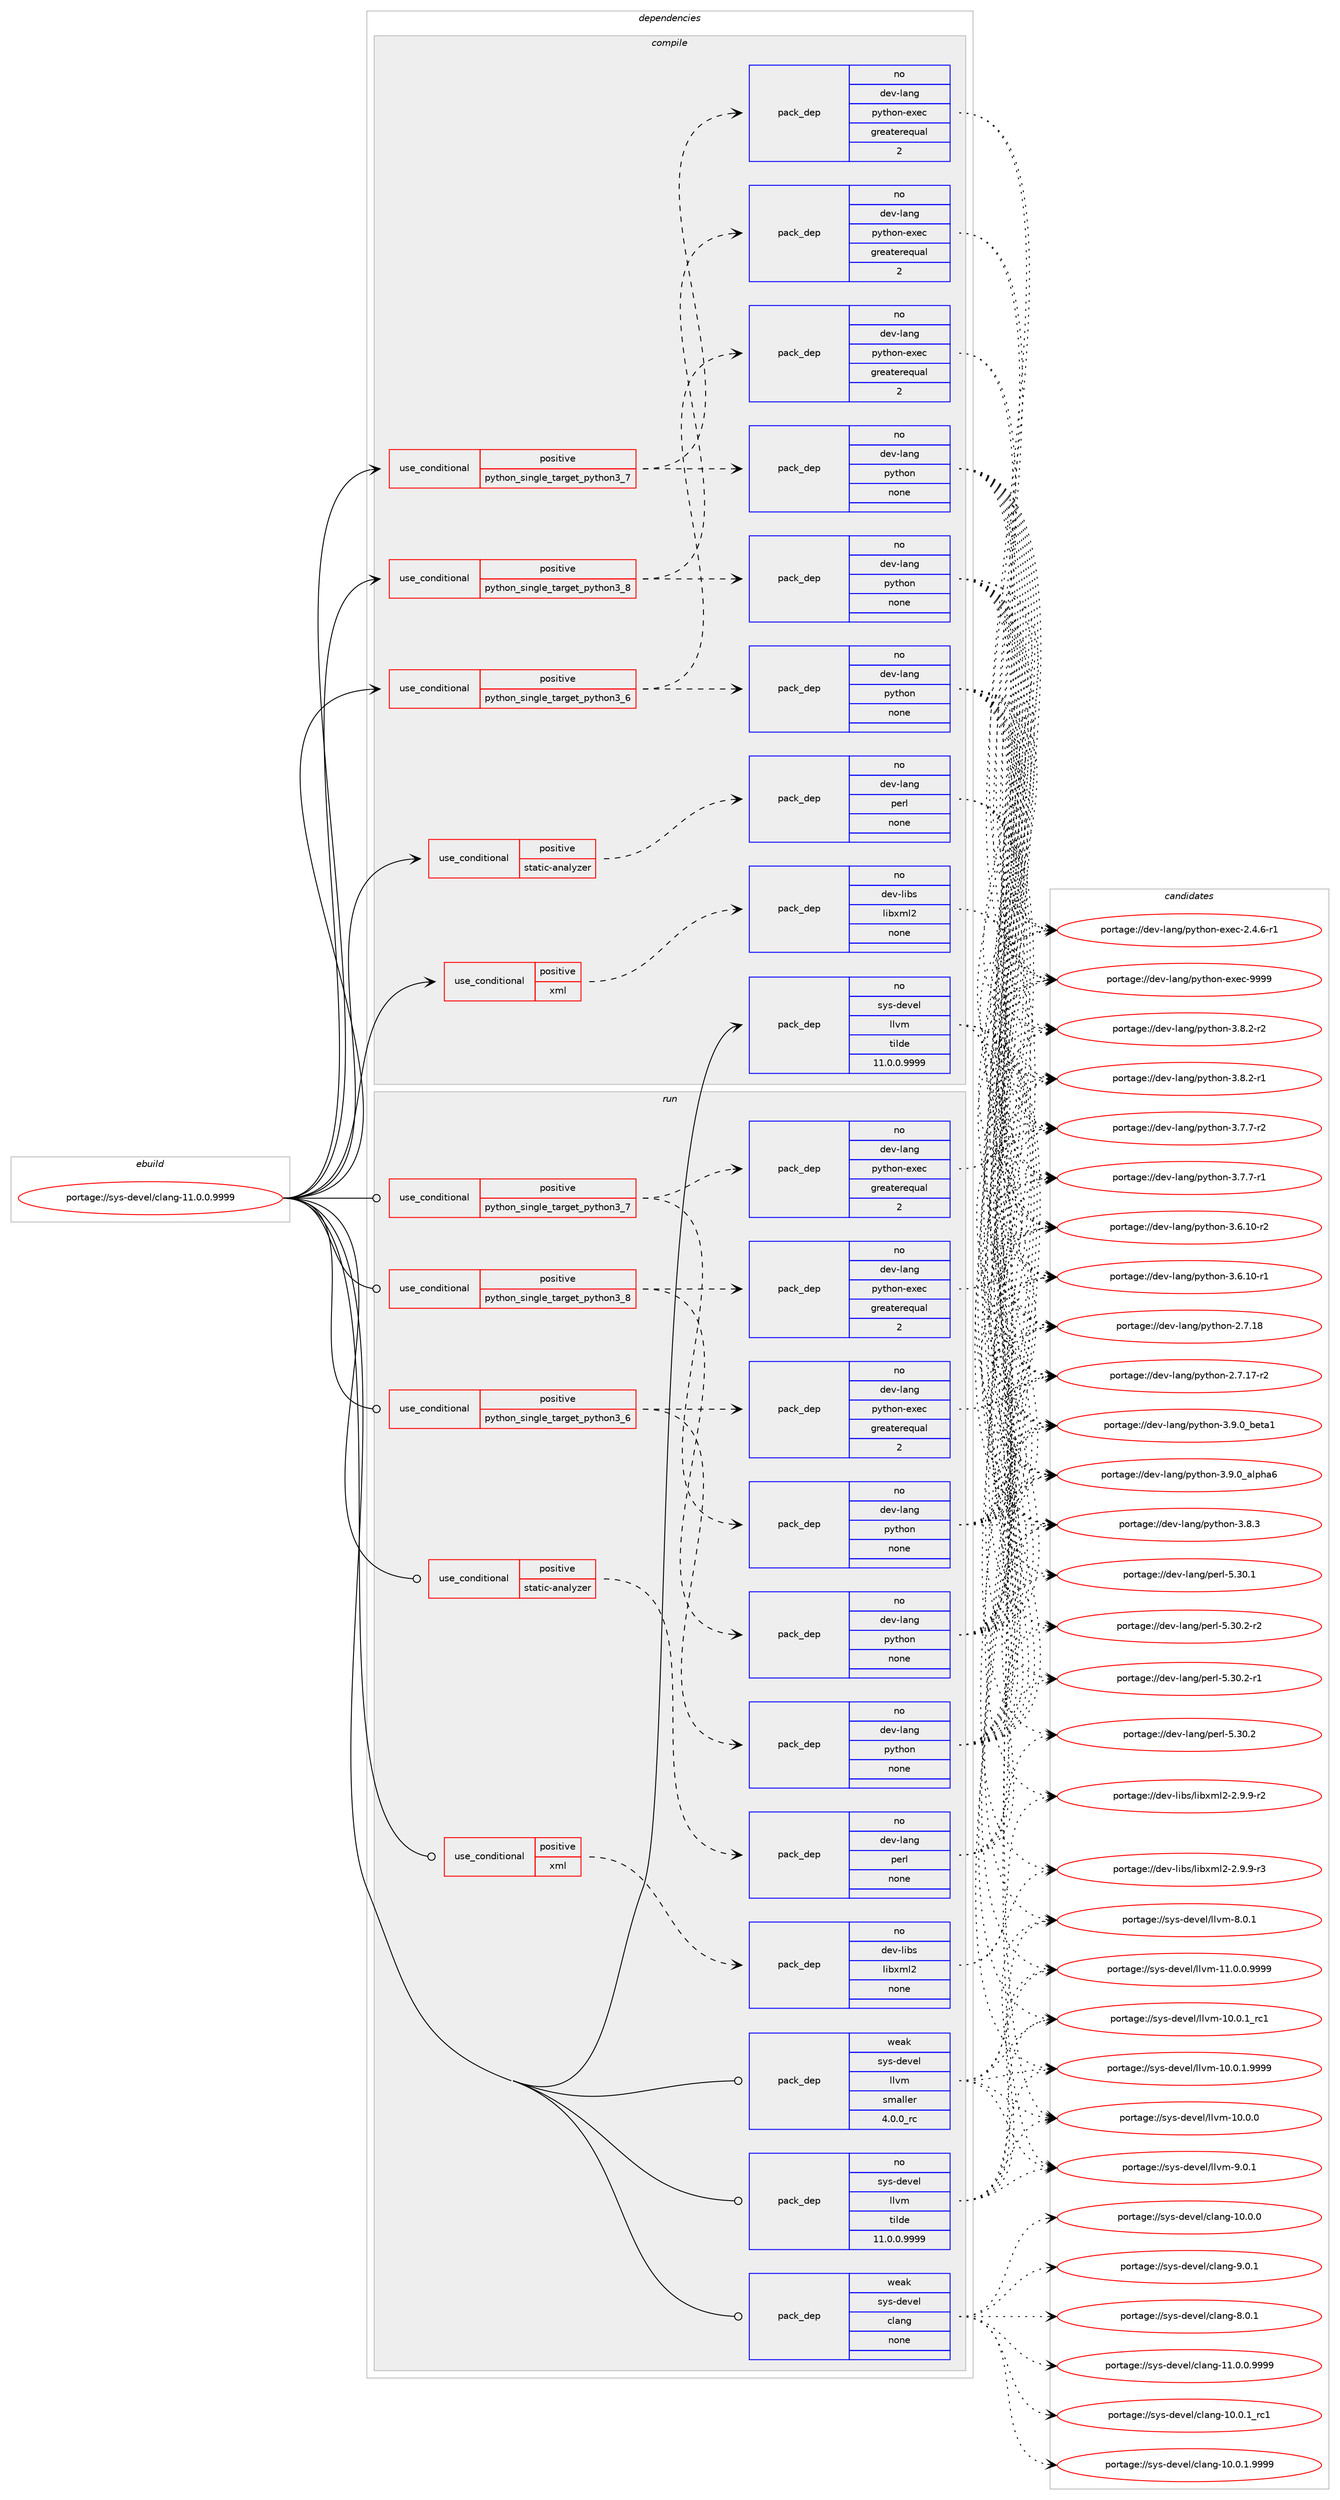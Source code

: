 digraph prolog {

# *************
# Graph options
# *************

newrank=true;
concentrate=true;
compound=true;
graph [rankdir=LR,fontname=Helvetica,fontsize=10,ranksep=1.5];#, ranksep=2.5, nodesep=0.2];
edge  [arrowhead=vee];
node  [fontname=Helvetica,fontsize=10];

# **********
# The ebuild
# **********

subgraph cluster_leftcol {
color=gray;
rank=same;
label=<<i>ebuild</i>>;
id [label="portage://sys-devel/clang-11.0.0.9999", color=red, width=4, href="../sys-devel/clang-11.0.0.9999.svg"];
}

# ****************
# The dependencies
# ****************

subgraph cluster_midcol {
color=gray;
label=<<i>dependencies</i>>;
subgraph cluster_compile {
fillcolor="#eeeeee";
style=filled;
label=<<i>compile</i>>;
subgraph cond554 {
dependency3829 [label=<<TABLE BORDER="0" CELLBORDER="1" CELLSPACING="0" CELLPADDING="4"><TR><TD ROWSPAN="3" CELLPADDING="10">use_conditional</TD></TR><TR><TD>positive</TD></TR><TR><TD>python_single_target_python3_6</TD></TR></TABLE>>, shape=none, color=red];
subgraph pack3193 {
dependency3830 [label=<<TABLE BORDER="0" CELLBORDER="1" CELLSPACING="0" CELLPADDING="4" WIDTH="220"><TR><TD ROWSPAN="6" CELLPADDING="30">pack_dep</TD></TR><TR><TD WIDTH="110">no</TD></TR><TR><TD>dev-lang</TD></TR><TR><TD>python</TD></TR><TR><TD>none</TD></TR><TR><TD></TD></TR></TABLE>>, shape=none, color=blue];
}
dependency3829:e -> dependency3830:w [weight=20,style="dashed",arrowhead="vee"];
subgraph pack3194 {
dependency3831 [label=<<TABLE BORDER="0" CELLBORDER="1" CELLSPACING="0" CELLPADDING="4" WIDTH="220"><TR><TD ROWSPAN="6" CELLPADDING="30">pack_dep</TD></TR><TR><TD WIDTH="110">no</TD></TR><TR><TD>dev-lang</TD></TR><TR><TD>python-exec</TD></TR><TR><TD>greaterequal</TD></TR><TR><TD>2</TD></TR></TABLE>>, shape=none, color=blue];
}
dependency3829:e -> dependency3831:w [weight=20,style="dashed",arrowhead="vee"];
}
id:e -> dependency3829:w [weight=20,style="solid",arrowhead="vee"];
subgraph cond555 {
dependency3832 [label=<<TABLE BORDER="0" CELLBORDER="1" CELLSPACING="0" CELLPADDING="4"><TR><TD ROWSPAN="3" CELLPADDING="10">use_conditional</TD></TR><TR><TD>positive</TD></TR><TR><TD>python_single_target_python3_7</TD></TR></TABLE>>, shape=none, color=red];
subgraph pack3195 {
dependency3833 [label=<<TABLE BORDER="0" CELLBORDER="1" CELLSPACING="0" CELLPADDING="4" WIDTH="220"><TR><TD ROWSPAN="6" CELLPADDING="30">pack_dep</TD></TR><TR><TD WIDTH="110">no</TD></TR><TR><TD>dev-lang</TD></TR><TR><TD>python</TD></TR><TR><TD>none</TD></TR><TR><TD></TD></TR></TABLE>>, shape=none, color=blue];
}
dependency3832:e -> dependency3833:w [weight=20,style="dashed",arrowhead="vee"];
subgraph pack3196 {
dependency3834 [label=<<TABLE BORDER="0" CELLBORDER="1" CELLSPACING="0" CELLPADDING="4" WIDTH="220"><TR><TD ROWSPAN="6" CELLPADDING="30">pack_dep</TD></TR><TR><TD WIDTH="110">no</TD></TR><TR><TD>dev-lang</TD></TR><TR><TD>python-exec</TD></TR><TR><TD>greaterequal</TD></TR><TR><TD>2</TD></TR></TABLE>>, shape=none, color=blue];
}
dependency3832:e -> dependency3834:w [weight=20,style="dashed",arrowhead="vee"];
}
id:e -> dependency3832:w [weight=20,style="solid",arrowhead="vee"];
subgraph cond556 {
dependency3835 [label=<<TABLE BORDER="0" CELLBORDER="1" CELLSPACING="0" CELLPADDING="4"><TR><TD ROWSPAN="3" CELLPADDING="10">use_conditional</TD></TR><TR><TD>positive</TD></TR><TR><TD>python_single_target_python3_8</TD></TR></TABLE>>, shape=none, color=red];
subgraph pack3197 {
dependency3836 [label=<<TABLE BORDER="0" CELLBORDER="1" CELLSPACING="0" CELLPADDING="4" WIDTH="220"><TR><TD ROWSPAN="6" CELLPADDING="30">pack_dep</TD></TR><TR><TD WIDTH="110">no</TD></TR><TR><TD>dev-lang</TD></TR><TR><TD>python</TD></TR><TR><TD>none</TD></TR><TR><TD></TD></TR></TABLE>>, shape=none, color=blue];
}
dependency3835:e -> dependency3836:w [weight=20,style="dashed",arrowhead="vee"];
subgraph pack3198 {
dependency3837 [label=<<TABLE BORDER="0" CELLBORDER="1" CELLSPACING="0" CELLPADDING="4" WIDTH="220"><TR><TD ROWSPAN="6" CELLPADDING="30">pack_dep</TD></TR><TR><TD WIDTH="110">no</TD></TR><TR><TD>dev-lang</TD></TR><TR><TD>python-exec</TD></TR><TR><TD>greaterequal</TD></TR><TR><TD>2</TD></TR></TABLE>>, shape=none, color=blue];
}
dependency3835:e -> dependency3837:w [weight=20,style="dashed",arrowhead="vee"];
}
id:e -> dependency3835:w [weight=20,style="solid",arrowhead="vee"];
subgraph cond557 {
dependency3838 [label=<<TABLE BORDER="0" CELLBORDER="1" CELLSPACING="0" CELLPADDING="4"><TR><TD ROWSPAN="3" CELLPADDING="10">use_conditional</TD></TR><TR><TD>positive</TD></TR><TR><TD>static-analyzer</TD></TR></TABLE>>, shape=none, color=red];
subgraph pack3199 {
dependency3839 [label=<<TABLE BORDER="0" CELLBORDER="1" CELLSPACING="0" CELLPADDING="4" WIDTH="220"><TR><TD ROWSPAN="6" CELLPADDING="30">pack_dep</TD></TR><TR><TD WIDTH="110">no</TD></TR><TR><TD>dev-lang</TD></TR><TR><TD>perl</TD></TR><TR><TD>none</TD></TR><TR><TD></TD></TR></TABLE>>, shape=none, color=blue];
}
dependency3838:e -> dependency3839:w [weight=20,style="dashed",arrowhead="vee"];
}
id:e -> dependency3838:w [weight=20,style="solid",arrowhead="vee"];
subgraph cond558 {
dependency3840 [label=<<TABLE BORDER="0" CELLBORDER="1" CELLSPACING="0" CELLPADDING="4"><TR><TD ROWSPAN="3" CELLPADDING="10">use_conditional</TD></TR><TR><TD>positive</TD></TR><TR><TD>xml</TD></TR></TABLE>>, shape=none, color=red];
subgraph pack3200 {
dependency3841 [label=<<TABLE BORDER="0" CELLBORDER="1" CELLSPACING="0" CELLPADDING="4" WIDTH="220"><TR><TD ROWSPAN="6" CELLPADDING="30">pack_dep</TD></TR><TR><TD WIDTH="110">no</TD></TR><TR><TD>dev-libs</TD></TR><TR><TD>libxml2</TD></TR><TR><TD>none</TD></TR><TR><TD></TD></TR></TABLE>>, shape=none, color=blue];
}
dependency3840:e -> dependency3841:w [weight=20,style="dashed",arrowhead="vee"];
}
id:e -> dependency3840:w [weight=20,style="solid",arrowhead="vee"];
subgraph pack3201 {
dependency3842 [label=<<TABLE BORDER="0" CELLBORDER="1" CELLSPACING="0" CELLPADDING="4" WIDTH="220"><TR><TD ROWSPAN="6" CELLPADDING="30">pack_dep</TD></TR><TR><TD WIDTH="110">no</TD></TR><TR><TD>sys-devel</TD></TR><TR><TD>llvm</TD></TR><TR><TD>tilde</TD></TR><TR><TD>11.0.0.9999</TD></TR></TABLE>>, shape=none, color=blue];
}
id:e -> dependency3842:w [weight=20,style="solid",arrowhead="vee"];
}
subgraph cluster_compileandrun {
fillcolor="#eeeeee";
style=filled;
label=<<i>compile and run</i>>;
}
subgraph cluster_run {
fillcolor="#eeeeee";
style=filled;
label=<<i>run</i>>;
subgraph cond559 {
dependency3843 [label=<<TABLE BORDER="0" CELLBORDER="1" CELLSPACING="0" CELLPADDING="4"><TR><TD ROWSPAN="3" CELLPADDING="10">use_conditional</TD></TR><TR><TD>positive</TD></TR><TR><TD>python_single_target_python3_6</TD></TR></TABLE>>, shape=none, color=red];
subgraph pack3202 {
dependency3844 [label=<<TABLE BORDER="0" CELLBORDER="1" CELLSPACING="0" CELLPADDING="4" WIDTH="220"><TR><TD ROWSPAN="6" CELLPADDING="30">pack_dep</TD></TR><TR><TD WIDTH="110">no</TD></TR><TR><TD>dev-lang</TD></TR><TR><TD>python</TD></TR><TR><TD>none</TD></TR><TR><TD></TD></TR></TABLE>>, shape=none, color=blue];
}
dependency3843:e -> dependency3844:w [weight=20,style="dashed",arrowhead="vee"];
subgraph pack3203 {
dependency3845 [label=<<TABLE BORDER="0" CELLBORDER="1" CELLSPACING="0" CELLPADDING="4" WIDTH="220"><TR><TD ROWSPAN="6" CELLPADDING="30">pack_dep</TD></TR><TR><TD WIDTH="110">no</TD></TR><TR><TD>dev-lang</TD></TR><TR><TD>python-exec</TD></TR><TR><TD>greaterequal</TD></TR><TR><TD>2</TD></TR></TABLE>>, shape=none, color=blue];
}
dependency3843:e -> dependency3845:w [weight=20,style="dashed",arrowhead="vee"];
}
id:e -> dependency3843:w [weight=20,style="solid",arrowhead="odot"];
subgraph cond560 {
dependency3846 [label=<<TABLE BORDER="0" CELLBORDER="1" CELLSPACING="0" CELLPADDING="4"><TR><TD ROWSPAN="3" CELLPADDING="10">use_conditional</TD></TR><TR><TD>positive</TD></TR><TR><TD>python_single_target_python3_7</TD></TR></TABLE>>, shape=none, color=red];
subgraph pack3204 {
dependency3847 [label=<<TABLE BORDER="0" CELLBORDER="1" CELLSPACING="0" CELLPADDING="4" WIDTH="220"><TR><TD ROWSPAN="6" CELLPADDING="30">pack_dep</TD></TR><TR><TD WIDTH="110">no</TD></TR><TR><TD>dev-lang</TD></TR><TR><TD>python</TD></TR><TR><TD>none</TD></TR><TR><TD></TD></TR></TABLE>>, shape=none, color=blue];
}
dependency3846:e -> dependency3847:w [weight=20,style="dashed",arrowhead="vee"];
subgraph pack3205 {
dependency3848 [label=<<TABLE BORDER="0" CELLBORDER="1" CELLSPACING="0" CELLPADDING="4" WIDTH="220"><TR><TD ROWSPAN="6" CELLPADDING="30">pack_dep</TD></TR><TR><TD WIDTH="110">no</TD></TR><TR><TD>dev-lang</TD></TR><TR><TD>python-exec</TD></TR><TR><TD>greaterequal</TD></TR><TR><TD>2</TD></TR></TABLE>>, shape=none, color=blue];
}
dependency3846:e -> dependency3848:w [weight=20,style="dashed",arrowhead="vee"];
}
id:e -> dependency3846:w [weight=20,style="solid",arrowhead="odot"];
subgraph cond561 {
dependency3849 [label=<<TABLE BORDER="0" CELLBORDER="1" CELLSPACING="0" CELLPADDING="4"><TR><TD ROWSPAN="3" CELLPADDING="10">use_conditional</TD></TR><TR><TD>positive</TD></TR><TR><TD>python_single_target_python3_8</TD></TR></TABLE>>, shape=none, color=red];
subgraph pack3206 {
dependency3850 [label=<<TABLE BORDER="0" CELLBORDER="1" CELLSPACING="0" CELLPADDING="4" WIDTH="220"><TR><TD ROWSPAN="6" CELLPADDING="30">pack_dep</TD></TR><TR><TD WIDTH="110">no</TD></TR><TR><TD>dev-lang</TD></TR><TR><TD>python</TD></TR><TR><TD>none</TD></TR><TR><TD></TD></TR></TABLE>>, shape=none, color=blue];
}
dependency3849:e -> dependency3850:w [weight=20,style="dashed",arrowhead="vee"];
subgraph pack3207 {
dependency3851 [label=<<TABLE BORDER="0" CELLBORDER="1" CELLSPACING="0" CELLPADDING="4" WIDTH="220"><TR><TD ROWSPAN="6" CELLPADDING="30">pack_dep</TD></TR><TR><TD WIDTH="110">no</TD></TR><TR><TD>dev-lang</TD></TR><TR><TD>python-exec</TD></TR><TR><TD>greaterequal</TD></TR><TR><TD>2</TD></TR></TABLE>>, shape=none, color=blue];
}
dependency3849:e -> dependency3851:w [weight=20,style="dashed",arrowhead="vee"];
}
id:e -> dependency3849:w [weight=20,style="solid",arrowhead="odot"];
subgraph cond562 {
dependency3852 [label=<<TABLE BORDER="0" CELLBORDER="1" CELLSPACING="0" CELLPADDING="4"><TR><TD ROWSPAN="3" CELLPADDING="10">use_conditional</TD></TR><TR><TD>positive</TD></TR><TR><TD>static-analyzer</TD></TR></TABLE>>, shape=none, color=red];
subgraph pack3208 {
dependency3853 [label=<<TABLE BORDER="0" CELLBORDER="1" CELLSPACING="0" CELLPADDING="4" WIDTH="220"><TR><TD ROWSPAN="6" CELLPADDING="30">pack_dep</TD></TR><TR><TD WIDTH="110">no</TD></TR><TR><TD>dev-lang</TD></TR><TR><TD>perl</TD></TR><TR><TD>none</TD></TR><TR><TD></TD></TR></TABLE>>, shape=none, color=blue];
}
dependency3852:e -> dependency3853:w [weight=20,style="dashed",arrowhead="vee"];
}
id:e -> dependency3852:w [weight=20,style="solid",arrowhead="odot"];
subgraph cond563 {
dependency3854 [label=<<TABLE BORDER="0" CELLBORDER="1" CELLSPACING="0" CELLPADDING="4"><TR><TD ROWSPAN="3" CELLPADDING="10">use_conditional</TD></TR><TR><TD>positive</TD></TR><TR><TD>xml</TD></TR></TABLE>>, shape=none, color=red];
subgraph pack3209 {
dependency3855 [label=<<TABLE BORDER="0" CELLBORDER="1" CELLSPACING="0" CELLPADDING="4" WIDTH="220"><TR><TD ROWSPAN="6" CELLPADDING="30">pack_dep</TD></TR><TR><TD WIDTH="110">no</TD></TR><TR><TD>dev-libs</TD></TR><TR><TD>libxml2</TD></TR><TR><TD>none</TD></TR><TR><TD></TD></TR></TABLE>>, shape=none, color=blue];
}
dependency3854:e -> dependency3855:w [weight=20,style="dashed",arrowhead="vee"];
}
id:e -> dependency3854:w [weight=20,style="solid",arrowhead="odot"];
subgraph pack3210 {
dependency3856 [label=<<TABLE BORDER="0" CELLBORDER="1" CELLSPACING="0" CELLPADDING="4" WIDTH="220"><TR><TD ROWSPAN="6" CELLPADDING="30">pack_dep</TD></TR><TR><TD WIDTH="110">no</TD></TR><TR><TD>sys-devel</TD></TR><TR><TD>llvm</TD></TR><TR><TD>tilde</TD></TR><TR><TD>11.0.0.9999</TD></TR></TABLE>>, shape=none, color=blue];
}
id:e -> dependency3856:w [weight=20,style="solid",arrowhead="odot"];
subgraph pack3211 {
dependency3857 [label=<<TABLE BORDER="0" CELLBORDER="1" CELLSPACING="0" CELLPADDING="4" WIDTH="220"><TR><TD ROWSPAN="6" CELLPADDING="30">pack_dep</TD></TR><TR><TD WIDTH="110">weak</TD></TR><TR><TD>sys-devel</TD></TR><TR><TD>clang</TD></TR><TR><TD>none</TD></TR><TR><TD></TD></TR></TABLE>>, shape=none, color=blue];
}
id:e -> dependency3857:w [weight=20,style="solid",arrowhead="odot"];
subgraph pack3212 {
dependency3858 [label=<<TABLE BORDER="0" CELLBORDER="1" CELLSPACING="0" CELLPADDING="4" WIDTH="220"><TR><TD ROWSPAN="6" CELLPADDING="30">pack_dep</TD></TR><TR><TD WIDTH="110">weak</TD></TR><TR><TD>sys-devel</TD></TR><TR><TD>llvm</TD></TR><TR><TD>smaller</TD></TR><TR><TD>4.0.0_rc</TD></TR></TABLE>>, shape=none, color=blue];
}
id:e -> dependency3858:w [weight=20,style="solid",arrowhead="odot"];
}
}

# **************
# The candidates
# **************

subgraph cluster_choices {
rank=same;
color=gray;
label=<<i>candidates</i>>;

subgraph choice3193 {
color=black;
nodesep=1;
choice10010111845108971101034711212111610411111045514657464895981011169749 [label="portage://dev-lang/python-3.9.0_beta1", color=red, width=4,href="../dev-lang/python-3.9.0_beta1.svg"];
choice10010111845108971101034711212111610411111045514657464895971081121049754 [label="portage://dev-lang/python-3.9.0_alpha6", color=red, width=4,href="../dev-lang/python-3.9.0_alpha6.svg"];
choice100101118451089711010347112121116104111110455146564651 [label="portage://dev-lang/python-3.8.3", color=red, width=4,href="../dev-lang/python-3.8.3.svg"];
choice1001011184510897110103471121211161041111104551465646504511450 [label="portage://dev-lang/python-3.8.2-r2", color=red, width=4,href="../dev-lang/python-3.8.2-r2.svg"];
choice1001011184510897110103471121211161041111104551465646504511449 [label="portage://dev-lang/python-3.8.2-r1", color=red, width=4,href="../dev-lang/python-3.8.2-r1.svg"];
choice1001011184510897110103471121211161041111104551465546554511450 [label="portage://dev-lang/python-3.7.7-r2", color=red, width=4,href="../dev-lang/python-3.7.7-r2.svg"];
choice1001011184510897110103471121211161041111104551465546554511449 [label="portage://dev-lang/python-3.7.7-r1", color=red, width=4,href="../dev-lang/python-3.7.7-r1.svg"];
choice100101118451089711010347112121116104111110455146544649484511450 [label="portage://dev-lang/python-3.6.10-r2", color=red, width=4,href="../dev-lang/python-3.6.10-r2.svg"];
choice100101118451089711010347112121116104111110455146544649484511449 [label="portage://dev-lang/python-3.6.10-r1", color=red, width=4,href="../dev-lang/python-3.6.10-r1.svg"];
choice10010111845108971101034711212111610411111045504655464956 [label="portage://dev-lang/python-2.7.18", color=red, width=4,href="../dev-lang/python-2.7.18.svg"];
choice100101118451089711010347112121116104111110455046554649554511450 [label="portage://dev-lang/python-2.7.17-r2", color=red, width=4,href="../dev-lang/python-2.7.17-r2.svg"];
dependency3830:e -> choice10010111845108971101034711212111610411111045514657464895981011169749:w [style=dotted,weight="100"];
dependency3830:e -> choice10010111845108971101034711212111610411111045514657464895971081121049754:w [style=dotted,weight="100"];
dependency3830:e -> choice100101118451089711010347112121116104111110455146564651:w [style=dotted,weight="100"];
dependency3830:e -> choice1001011184510897110103471121211161041111104551465646504511450:w [style=dotted,weight="100"];
dependency3830:e -> choice1001011184510897110103471121211161041111104551465646504511449:w [style=dotted,weight="100"];
dependency3830:e -> choice1001011184510897110103471121211161041111104551465546554511450:w [style=dotted,weight="100"];
dependency3830:e -> choice1001011184510897110103471121211161041111104551465546554511449:w [style=dotted,weight="100"];
dependency3830:e -> choice100101118451089711010347112121116104111110455146544649484511450:w [style=dotted,weight="100"];
dependency3830:e -> choice100101118451089711010347112121116104111110455146544649484511449:w [style=dotted,weight="100"];
dependency3830:e -> choice10010111845108971101034711212111610411111045504655464956:w [style=dotted,weight="100"];
dependency3830:e -> choice100101118451089711010347112121116104111110455046554649554511450:w [style=dotted,weight="100"];
}
subgraph choice3194 {
color=black;
nodesep=1;
choice10010111845108971101034711212111610411111045101120101994557575757 [label="portage://dev-lang/python-exec-9999", color=red, width=4,href="../dev-lang/python-exec-9999.svg"];
choice10010111845108971101034711212111610411111045101120101994550465246544511449 [label="portage://dev-lang/python-exec-2.4.6-r1", color=red, width=4,href="../dev-lang/python-exec-2.4.6-r1.svg"];
dependency3831:e -> choice10010111845108971101034711212111610411111045101120101994557575757:w [style=dotted,weight="100"];
dependency3831:e -> choice10010111845108971101034711212111610411111045101120101994550465246544511449:w [style=dotted,weight="100"];
}
subgraph choice3195 {
color=black;
nodesep=1;
choice10010111845108971101034711212111610411111045514657464895981011169749 [label="portage://dev-lang/python-3.9.0_beta1", color=red, width=4,href="../dev-lang/python-3.9.0_beta1.svg"];
choice10010111845108971101034711212111610411111045514657464895971081121049754 [label="portage://dev-lang/python-3.9.0_alpha6", color=red, width=4,href="../dev-lang/python-3.9.0_alpha6.svg"];
choice100101118451089711010347112121116104111110455146564651 [label="portage://dev-lang/python-3.8.3", color=red, width=4,href="../dev-lang/python-3.8.3.svg"];
choice1001011184510897110103471121211161041111104551465646504511450 [label="portage://dev-lang/python-3.8.2-r2", color=red, width=4,href="../dev-lang/python-3.8.2-r2.svg"];
choice1001011184510897110103471121211161041111104551465646504511449 [label="portage://dev-lang/python-3.8.2-r1", color=red, width=4,href="../dev-lang/python-3.8.2-r1.svg"];
choice1001011184510897110103471121211161041111104551465546554511450 [label="portage://dev-lang/python-3.7.7-r2", color=red, width=4,href="../dev-lang/python-3.7.7-r2.svg"];
choice1001011184510897110103471121211161041111104551465546554511449 [label="portage://dev-lang/python-3.7.7-r1", color=red, width=4,href="../dev-lang/python-3.7.7-r1.svg"];
choice100101118451089711010347112121116104111110455146544649484511450 [label="portage://dev-lang/python-3.6.10-r2", color=red, width=4,href="../dev-lang/python-3.6.10-r2.svg"];
choice100101118451089711010347112121116104111110455146544649484511449 [label="portage://dev-lang/python-3.6.10-r1", color=red, width=4,href="../dev-lang/python-3.6.10-r1.svg"];
choice10010111845108971101034711212111610411111045504655464956 [label="portage://dev-lang/python-2.7.18", color=red, width=4,href="../dev-lang/python-2.7.18.svg"];
choice100101118451089711010347112121116104111110455046554649554511450 [label="portage://dev-lang/python-2.7.17-r2", color=red, width=4,href="../dev-lang/python-2.7.17-r2.svg"];
dependency3833:e -> choice10010111845108971101034711212111610411111045514657464895981011169749:w [style=dotted,weight="100"];
dependency3833:e -> choice10010111845108971101034711212111610411111045514657464895971081121049754:w [style=dotted,weight="100"];
dependency3833:e -> choice100101118451089711010347112121116104111110455146564651:w [style=dotted,weight="100"];
dependency3833:e -> choice1001011184510897110103471121211161041111104551465646504511450:w [style=dotted,weight="100"];
dependency3833:e -> choice1001011184510897110103471121211161041111104551465646504511449:w [style=dotted,weight="100"];
dependency3833:e -> choice1001011184510897110103471121211161041111104551465546554511450:w [style=dotted,weight="100"];
dependency3833:e -> choice1001011184510897110103471121211161041111104551465546554511449:w [style=dotted,weight="100"];
dependency3833:e -> choice100101118451089711010347112121116104111110455146544649484511450:w [style=dotted,weight="100"];
dependency3833:e -> choice100101118451089711010347112121116104111110455146544649484511449:w [style=dotted,weight="100"];
dependency3833:e -> choice10010111845108971101034711212111610411111045504655464956:w [style=dotted,weight="100"];
dependency3833:e -> choice100101118451089711010347112121116104111110455046554649554511450:w [style=dotted,weight="100"];
}
subgraph choice3196 {
color=black;
nodesep=1;
choice10010111845108971101034711212111610411111045101120101994557575757 [label="portage://dev-lang/python-exec-9999", color=red, width=4,href="../dev-lang/python-exec-9999.svg"];
choice10010111845108971101034711212111610411111045101120101994550465246544511449 [label="portage://dev-lang/python-exec-2.4.6-r1", color=red, width=4,href="../dev-lang/python-exec-2.4.6-r1.svg"];
dependency3834:e -> choice10010111845108971101034711212111610411111045101120101994557575757:w [style=dotted,weight="100"];
dependency3834:e -> choice10010111845108971101034711212111610411111045101120101994550465246544511449:w [style=dotted,weight="100"];
}
subgraph choice3197 {
color=black;
nodesep=1;
choice10010111845108971101034711212111610411111045514657464895981011169749 [label="portage://dev-lang/python-3.9.0_beta1", color=red, width=4,href="../dev-lang/python-3.9.0_beta1.svg"];
choice10010111845108971101034711212111610411111045514657464895971081121049754 [label="portage://dev-lang/python-3.9.0_alpha6", color=red, width=4,href="../dev-lang/python-3.9.0_alpha6.svg"];
choice100101118451089711010347112121116104111110455146564651 [label="portage://dev-lang/python-3.8.3", color=red, width=4,href="../dev-lang/python-3.8.3.svg"];
choice1001011184510897110103471121211161041111104551465646504511450 [label="portage://dev-lang/python-3.8.2-r2", color=red, width=4,href="../dev-lang/python-3.8.2-r2.svg"];
choice1001011184510897110103471121211161041111104551465646504511449 [label="portage://dev-lang/python-3.8.2-r1", color=red, width=4,href="../dev-lang/python-3.8.2-r1.svg"];
choice1001011184510897110103471121211161041111104551465546554511450 [label="portage://dev-lang/python-3.7.7-r2", color=red, width=4,href="../dev-lang/python-3.7.7-r2.svg"];
choice1001011184510897110103471121211161041111104551465546554511449 [label="portage://dev-lang/python-3.7.7-r1", color=red, width=4,href="../dev-lang/python-3.7.7-r1.svg"];
choice100101118451089711010347112121116104111110455146544649484511450 [label="portage://dev-lang/python-3.6.10-r2", color=red, width=4,href="../dev-lang/python-3.6.10-r2.svg"];
choice100101118451089711010347112121116104111110455146544649484511449 [label="portage://dev-lang/python-3.6.10-r1", color=red, width=4,href="../dev-lang/python-3.6.10-r1.svg"];
choice10010111845108971101034711212111610411111045504655464956 [label="portage://dev-lang/python-2.7.18", color=red, width=4,href="../dev-lang/python-2.7.18.svg"];
choice100101118451089711010347112121116104111110455046554649554511450 [label="portage://dev-lang/python-2.7.17-r2", color=red, width=4,href="../dev-lang/python-2.7.17-r2.svg"];
dependency3836:e -> choice10010111845108971101034711212111610411111045514657464895981011169749:w [style=dotted,weight="100"];
dependency3836:e -> choice10010111845108971101034711212111610411111045514657464895971081121049754:w [style=dotted,weight="100"];
dependency3836:e -> choice100101118451089711010347112121116104111110455146564651:w [style=dotted,weight="100"];
dependency3836:e -> choice1001011184510897110103471121211161041111104551465646504511450:w [style=dotted,weight="100"];
dependency3836:e -> choice1001011184510897110103471121211161041111104551465646504511449:w [style=dotted,weight="100"];
dependency3836:e -> choice1001011184510897110103471121211161041111104551465546554511450:w [style=dotted,weight="100"];
dependency3836:e -> choice1001011184510897110103471121211161041111104551465546554511449:w [style=dotted,weight="100"];
dependency3836:e -> choice100101118451089711010347112121116104111110455146544649484511450:w [style=dotted,weight="100"];
dependency3836:e -> choice100101118451089711010347112121116104111110455146544649484511449:w [style=dotted,weight="100"];
dependency3836:e -> choice10010111845108971101034711212111610411111045504655464956:w [style=dotted,weight="100"];
dependency3836:e -> choice100101118451089711010347112121116104111110455046554649554511450:w [style=dotted,weight="100"];
}
subgraph choice3198 {
color=black;
nodesep=1;
choice10010111845108971101034711212111610411111045101120101994557575757 [label="portage://dev-lang/python-exec-9999", color=red, width=4,href="../dev-lang/python-exec-9999.svg"];
choice10010111845108971101034711212111610411111045101120101994550465246544511449 [label="portage://dev-lang/python-exec-2.4.6-r1", color=red, width=4,href="../dev-lang/python-exec-2.4.6-r1.svg"];
dependency3837:e -> choice10010111845108971101034711212111610411111045101120101994557575757:w [style=dotted,weight="100"];
dependency3837:e -> choice10010111845108971101034711212111610411111045101120101994550465246544511449:w [style=dotted,weight="100"];
}
subgraph choice3199 {
color=black;
nodesep=1;
choice100101118451089711010347112101114108455346514846504511450 [label="portage://dev-lang/perl-5.30.2-r2", color=red, width=4,href="../dev-lang/perl-5.30.2-r2.svg"];
choice100101118451089711010347112101114108455346514846504511449 [label="portage://dev-lang/perl-5.30.2-r1", color=red, width=4,href="../dev-lang/perl-5.30.2-r1.svg"];
choice10010111845108971101034711210111410845534651484650 [label="portage://dev-lang/perl-5.30.2", color=red, width=4,href="../dev-lang/perl-5.30.2.svg"];
choice10010111845108971101034711210111410845534651484649 [label="portage://dev-lang/perl-5.30.1", color=red, width=4,href="../dev-lang/perl-5.30.1.svg"];
dependency3839:e -> choice100101118451089711010347112101114108455346514846504511450:w [style=dotted,weight="100"];
dependency3839:e -> choice100101118451089711010347112101114108455346514846504511449:w [style=dotted,weight="100"];
dependency3839:e -> choice10010111845108971101034711210111410845534651484650:w [style=dotted,weight="100"];
dependency3839:e -> choice10010111845108971101034711210111410845534651484649:w [style=dotted,weight="100"];
}
subgraph choice3200 {
color=black;
nodesep=1;
choice10010111845108105981154710810598120109108504550465746574511451 [label="portage://dev-libs/libxml2-2.9.9-r3", color=red, width=4,href="../dev-libs/libxml2-2.9.9-r3.svg"];
choice10010111845108105981154710810598120109108504550465746574511450 [label="portage://dev-libs/libxml2-2.9.9-r2", color=red, width=4,href="../dev-libs/libxml2-2.9.9-r2.svg"];
dependency3841:e -> choice10010111845108105981154710810598120109108504550465746574511451:w [style=dotted,weight="100"];
dependency3841:e -> choice10010111845108105981154710810598120109108504550465746574511450:w [style=dotted,weight="100"];
}
subgraph choice3201 {
color=black;
nodesep=1;
choice1151211154510010111810110847108108118109455746484649 [label="portage://sys-devel/llvm-9.0.1", color=red, width=4,href="../sys-devel/llvm-9.0.1.svg"];
choice1151211154510010111810110847108108118109455646484649 [label="portage://sys-devel/llvm-8.0.1", color=red, width=4,href="../sys-devel/llvm-8.0.1.svg"];
choice1151211154510010111810110847108108118109454949464846484657575757 [label="portage://sys-devel/llvm-11.0.0.9999", color=red, width=4,href="../sys-devel/llvm-11.0.0.9999.svg"];
choice115121115451001011181011084710810811810945494846484649951149949 [label="portage://sys-devel/llvm-10.0.1_rc1", color=red, width=4,href="../sys-devel/llvm-10.0.1_rc1.svg"];
choice1151211154510010111810110847108108118109454948464846494657575757 [label="portage://sys-devel/llvm-10.0.1.9999", color=red, width=4,href="../sys-devel/llvm-10.0.1.9999.svg"];
choice115121115451001011181011084710810811810945494846484648 [label="portage://sys-devel/llvm-10.0.0", color=red, width=4,href="../sys-devel/llvm-10.0.0.svg"];
dependency3842:e -> choice1151211154510010111810110847108108118109455746484649:w [style=dotted,weight="100"];
dependency3842:e -> choice1151211154510010111810110847108108118109455646484649:w [style=dotted,weight="100"];
dependency3842:e -> choice1151211154510010111810110847108108118109454949464846484657575757:w [style=dotted,weight="100"];
dependency3842:e -> choice115121115451001011181011084710810811810945494846484649951149949:w [style=dotted,weight="100"];
dependency3842:e -> choice1151211154510010111810110847108108118109454948464846494657575757:w [style=dotted,weight="100"];
dependency3842:e -> choice115121115451001011181011084710810811810945494846484648:w [style=dotted,weight="100"];
}
subgraph choice3202 {
color=black;
nodesep=1;
choice10010111845108971101034711212111610411111045514657464895981011169749 [label="portage://dev-lang/python-3.9.0_beta1", color=red, width=4,href="../dev-lang/python-3.9.0_beta1.svg"];
choice10010111845108971101034711212111610411111045514657464895971081121049754 [label="portage://dev-lang/python-3.9.0_alpha6", color=red, width=4,href="../dev-lang/python-3.9.0_alpha6.svg"];
choice100101118451089711010347112121116104111110455146564651 [label="portage://dev-lang/python-3.8.3", color=red, width=4,href="../dev-lang/python-3.8.3.svg"];
choice1001011184510897110103471121211161041111104551465646504511450 [label="portage://dev-lang/python-3.8.2-r2", color=red, width=4,href="../dev-lang/python-3.8.2-r2.svg"];
choice1001011184510897110103471121211161041111104551465646504511449 [label="portage://dev-lang/python-3.8.2-r1", color=red, width=4,href="../dev-lang/python-3.8.2-r1.svg"];
choice1001011184510897110103471121211161041111104551465546554511450 [label="portage://dev-lang/python-3.7.7-r2", color=red, width=4,href="../dev-lang/python-3.7.7-r2.svg"];
choice1001011184510897110103471121211161041111104551465546554511449 [label="portage://dev-lang/python-3.7.7-r1", color=red, width=4,href="../dev-lang/python-3.7.7-r1.svg"];
choice100101118451089711010347112121116104111110455146544649484511450 [label="portage://dev-lang/python-3.6.10-r2", color=red, width=4,href="../dev-lang/python-3.6.10-r2.svg"];
choice100101118451089711010347112121116104111110455146544649484511449 [label="portage://dev-lang/python-3.6.10-r1", color=red, width=4,href="../dev-lang/python-3.6.10-r1.svg"];
choice10010111845108971101034711212111610411111045504655464956 [label="portage://dev-lang/python-2.7.18", color=red, width=4,href="../dev-lang/python-2.7.18.svg"];
choice100101118451089711010347112121116104111110455046554649554511450 [label="portage://dev-lang/python-2.7.17-r2", color=red, width=4,href="../dev-lang/python-2.7.17-r2.svg"];
dependency3844:e -> choice10010111845108971101034711212111610411111045514657464895981011169749:w [style=dotted,weight="100"];
dependency3844:e -> choice10010111845108971101034711212111610411111045514657464895971081121049754:w [style=dotted,weight="100"];
dependency3844:e -> choice100101118451089711010347112121116104111110455146564651:w [style=dotted,weight="100"];
dependency3844:e -> choice1001011184510897110103471121211161041111104551465646504511450:w [style=dotted,weight="100"];
dependency3844:e -> choice1001011184510897110103471121211161041111104551465646504511449:w [style=dotted,weight="100"];
dependency3844:e -> choice1001011184510897110103471121211161041111104551465546554511450:w [style=dotted,weight="100"];
dependency3844:e -> choice1001011184510897110103471121211161041111104551465546554511449:w [style=dotted,weight="100"];
dependency3844:e -> choice100101118451089711010347112121116104111110455146544649484511450:w [style=dotted,weight="100"];
dependency3844:e -> choice100101118451089711010347112121116104111110455146544649484511449:w [style=dotted,weight="100"];
dependency3844:e -> choice10010111845108971101034711212111610411111045504655464956:w [style=dotted,weight="100"];
dependency3844:e -> choice100101118451089711010347112121116104111110455046554649554511450:w [style=dotted,weight="100"];
}
subgraph choice3203 {
color=black;
nodesep=1;
choice10010111845108971101034711212111610411111045101120101994557575757 [label="portage://dev-lang/python-exec-9999", color=red, width=4,href="../dev-lang/python-exec-9999.svg"];
choice10010111845108971101034711212111610411111045101120101994550465246544511449 [label="portage://dev-lang/python-exec-2.4.6-r1", color=red, width=4,href="../dev-lang/python-exec-2.4.6-r1.svg"];
dependency3845:e -> choice10010111845108971101034711212111610411111045101120101994557575757:w [style=dotted,weight="100"];
dependency3845:e -> choice10010111845108971101034711212111610411111045101120101994550465246544511449:w [style=dotted,weight="100"];
}
subgraph choice3204 {
color=black;
nodesep=1;
choice10010111845108971101034711212111610411111045514657464895981011169749 [label="portage://dev-lang/python-3.9.0_beta1", color=red, width=4,href="../dev-lang/python-3.9.0_beta1.svg"];
choice10010111845108971101034711212111610411111045514657464895971081121049754 [label="portage://dev-lang/python-3.9.0_alpha6", color=red, width=4,href="../dev-lang/python-3.9.0_alpha6.svg"];
choice100101118451089711010347112121116104111110455146564651 [label="portage://dev-lang/python-3.8.3", color=red, width=4,href="../dev-lang/python-3.8.3.svg"];
choice1001011184510897110103471121211161041111104551465646504511450 [label="portage://dev-lang/python-3.8.2-r2", color=red, width=4,href="../dev-lang/python-3.8.2-r2.svg"];
choice1001011184510897110103471121211161041111104551465646504511449 [label="portage://dev-lang/python-3.8.2-r1", color=red, width=4,href="../dev-lang/python-3.8.2-r1.svg"];
choice1001011184510897110103471121211161041111104551465546554511450 [label="portage://dev-lang/python-3.7.7-r2", color=red, width=4,href="../dev-lang/python-3.7.7-r2.svg"];
choice1001011184510897110103471121211161041111104551465546554511449 [label="portage://dev-lang/python-3.7.7-r1", color=red, width=4,href="../dev-lang/python-3.7.7-r1.svg"];
choice100101118451089711010347112121116104111110455146544649484511450 [label="portage://dev-lang/python-3.6.10-r2", color=red, width=4,href="../dev-lang/python-3.6.10-r2.svg"];
choice100101118451089711010347112121116104111110455146544649484511449 [label="portage://dev-lang/python-3.6.10-r1", color=red, width=4,href="../dev-lang/python-3.6.10-r1.svg"];
choice10010111845108971101034711212111610411111045504655464956 [label="portage://dev-lang/python-2.7.18", color=red, width=4,href="../dev-lang/python-2.7.18.svg"];
choice100101118451089711010347112121116104111110455046554649554511450 [label="portage://dev-lang/python-2.7.17-r2", color=red, width=4,href="../dev-lang/python-2.7.17-r2.svg"];
dependency3847:e -> choice10010111845108971101034711212111610411111045514657464895981011169749:w [style=dotted,weight="100"];
dependency3847:e -> choice10010111845108971101034711212111610411111045514657464895971081121049754:w [style=dotted,weight="100"];
dependency3847:e -> choice100101118451089711010347112121116104111110455146564651:w [style=dotted,weight="100"];
dependency3847:e -> choice1001011184510897110103471121211161041111104551465646504511450:w [style=dotted,weight="100"];
dependency3847:e -> choice1001011184510897110103471121211161041111104551465646504511449:w [style=dotted,weight="100"];
dependency3847:e -> choice1001011184510897110103471121211161041111104551465546554511450:w [style=dotted,weight="100"];
dependency3847:e -> choice1001011184510897110103471121211161041111104551465546554511449:w [style=dotted,weight="100"];
dependency3847:e -> choice100101118451089711010347112121116104111110455146544649484511450:w [style=dotted,weight="100"];
dependency3847:e -> choice100101118451089711010347112121116104111110455146544649484511449:w [style=dotted,weight="100"];
dependency3847:e -> choice10010111845108971101034711212111610411111045504655464956:w [style=dotted,weight="100"];
dependency3847:e -> choice100101118451089711010347112121116104111110455046554649554511450:w [style=dotted,weight="100"];
}
subgraph choice3205 {
color=black;
nodesep=1;
choice10010111845108971101034711212111610411111045101120101994557575757 [label="portage://dev-lang/python-exec-9999", color=red, width=4,href="../dev-lang/python-exec-9999.svg"];
choice10010111845108971101034711212111610411111045101120101994550465246544511449 [label="portage://dev-lang/python-exec-2.4.6-r1", color=red, width=4,href="../dev-lang/python-exec-2.4.6-r1.svg"];
dependency3848:e -> choice10010111845108971101034711212111610411111045101120101994557575757:w [style=dotted,weight="100"];
dependency3848:e -> choice10010111845108971101034711212111610411111045101120101994550465246544511449:w [style=dotted,weight="100"];
}
subgraph choice3206 {
color=black;
nodesep=1;
choice10010111845108971101034711212111610411111045514657464895981011169749 [label="portage://dev-lang/python-3.9.0_beta1", color=red, width=4,href="../dev-lang/python-3.9.0_beta1.svg"];
choice10010111845108971101034711212111610411111045514657464895971081121049754 [label="portage://dev-lang/python-3.9.0_alpha6", color=red, width=4,href="../dev-lang/python-3.9.0_alpha6.svg"];
choice100101118451089711010347112121116104111110455146564651 [label="portage://dev-lang/python-3.8.3", color=red, width=4,href="../dev-lang/python-3.8.3.svg"];
choice1001011184510897110103471121211161041111104551465646504511450 [label="portage://dev-lang/python-3.8.2-r2", color=red, width=4,href="../dev-lang/python-3.8.2-r2.svg"];
choice1001011184510897110103471121211161041111104551465646504511449 [label="portage://dev-lang/python-3.8.2-r1", color=red, width=4,href="../dev-lang/python-3.8.2-r1.svg"];
choice1001011184510897110103471121211161041111104551465546554511450 [label="portage://dev-lang/python-3.7.7-r2", color=red, width=4,href="../dev-lang/python-3.7.7-r2.svg"];
choice1001011184510897110103471121211161041111104551465546554511449 [label="portage://dev-lang/python-3.7.7-r1", color=red, width=4,href="../dev-lang/python-3.7.7-r1.svg"];
choice100101118451089711010347112121116104111110455146544649484511450 [label="portage://dev-lang/python-3.6.10-r2", color=red, width=4,href="../dev-lang/python-3.6.10-r2.svg"];
choice100101118451089711010347112121116104111110455146544649484511449 [label="portage://dev-lang/python-3.6.10-r1", color=red, width=4,href="../dev-lang/python-3.6.10-r1.svg"];
choice10010111845108971101034711212111610411111045504655464956 [label="portage://dev-lang/python-2.7.18", color=red, width=4,href="../dev-lang/python-2.7.18.svg"];
choice100101118451089711010347112121116104111110455046554649554511450 [label="portage://dev-lang/python-2.7.17-r2", color=red, width=4,href="../dev-lang/python-2.7.17-r2.svg"];
dependency3850:e -> choice10010111845108971101034711212111610411111045514657464895981011169749:w [style=dotted,weight="100"];
dependency3850:e -> choice10010111845108971101034711212111610411111045514657464895971081121049754:w [style=dotted,weight="100"];
dependency3850:e -> choice100101118451089711010347112121116104111110455146564651:w [style=dotted,weight="100"];
dependency3850:e -> choice1001011184510897110103471121211161041111104551465646504511450:w [style=dotted,weight="100"];
dependency3850:e -> choice1001011184510897110103471121211161041111104551465646504511449:w [style=dotted,weight="100"];
dependency3850:e -> choice1001011184510897110103471121211161041111104551465546554511450:w [style=dotted,weight="100"];
dependency3850:e -> choice1001011184510897110103471121211161041111104551465546554511449:w [style=dotted,weight="100"];
dependency3850:e -> choice100101118451089711010347112121116104111110455146544649484511450:w [style=dotted,weight="100"];
dependency3850:e -> choice100101118451089711010347112121116104111110455146544649484511449:w [style=dotted,weight="100"];
dependency3850:e -> choice10010111845108971101034711212111610411111045504655464956:w [style=dotted,weight="100"];
dependency3850:e -> choice100101118451089711010347112121116104111110455046554649554511450:w [style=dotted,weight="100"];
}
subgraph choice3207 {
color=black;
nodesep=1;
choice10010111845108971101034711212111610411111045101120101994557575757 [label="portage://dev-lang/python-exec-9999", color=red, width=4,href="../dev-lang/python-exec-9999.svg"];
choice10010111845108971101034711212111610411111045101120101994550465246544511449 [label="portage://dev-lang/python-exec-2.4.6-r1", color=red, width=4,href="../dev-lang/python-exec-2.4.6-r1.svg"];
dependency3851:e -> choice10010111845108971101034711212111610411111045101120101994557575757:w [style=dotted,weight="100"];
dependency3851:e -> choice10010111845108971101034711212111610411111045101120101994550465246544511449:w [style=dotted,weight="100"];
}
subgraph choice3208 {
color=black;
nodesep=1;
choice100101118451089711010347112101114108455346514846504511450 [label="portage://dev-lang/perl-5.30.2-r2", color=red, width=4,href="../dev-lang/perl-5.30.2-r2.svg"];
choice100101118451089711010347112101114108455346514846504511449 [label="portage://dev-lang/perl-5.30.2-r1", color=red, width=4,href="../dev-lang/perl-5.30.2-r1.svg"];
choice10010111845108971101034711210111410845534651484650 [label="portage://dev-lang/perl-5.30.2", color=red, width=4,href="../dev-lang/perl-5.30.2.svg"];
choice10010111845108971101034711210111410845534651484649 [label="portage://dev-lang/perl-5.30.1", color=red, width=4,href="../dev-lang/perl-5.30.1.svg"];
dependency3853:e -> choice100101118451089711010347112101114108455346514846504511450:w [style=dotted,weight="100"];
dependency3853:e -> choice100101118451089711010347112101114108455346514846504511449:w [style=dotted,weight="100"];
dependency3853:e -> choice10010111845108971101034711210111410845534651484650:w [style=dotted,weight="100"];
dependency3853:e -> choice10010111845108971101034711210111410845534651484649:w [style=dotted,weight="100"];
}
subgraph choice3209 {
color=black;
nodesep=1;
choice10010111845108105981154710810598120109108504550465746574511451 [label="portage://dev-libs/libxml2-2.9.9-r3", color=red, width=4,href="../dev-libs/libxml2-2.9.9-r3.svg"];
choice10010111845108105981154710810598120109108504550465746574511450 [label="portage://dev-libs/libxml2-2.9.9-r2", color=red, width=4,href="../dev-libs/libxml2-2.9.9-r2.svg"];
dependency3855:e -> choice10010111845108105981154710810598120109108504550465746574511451:w [style=dotted,weight="100"];
dependency3855:e -> choice10010111845108105981154710810598120109108504550465746574511450:w [style=dotted,weight="100"];
}
subgraph choice3210 {
color=black;
nodesep=1;
choice1151211154510010111810110847108108118109455746484649 [label="portage://sys-devel/llvm-9.0.1", color=red, width=4,href="../sys-devel/llvm-9.0.1.svg"];
choice1151211154510010111810110847108108118109455646484649 [label="portage://sys-devel/llvm-8.0.1", color=red, width=4,href="../sys-devel/llvm-8.0.1.svg"];
choice1151211154510010111810110847108108118109454949464846484657575757 [label="portage://sys-devel/llvm-11.0.0.9999", color=red, width=4,href="../sys-devel/llvm-11.0.0.9999.svg"];
choice115121115451001011181011084710810811810945494846484649951149949 [label="portage://sys-devel/llvm-10.0.1_rc1", color=red, width=4,href="../sys-devel/llvm-10.0.1_rc1.svg"];
choice1151211154510010111810110847108108118109454948464846494657575757 [label="portage://sys-devel/llvm-10.0.1.9999", color=red, width=4,href="../sys-devel/llvm-10.0.1.9999.svg"];
choice115121115451001011181011084710810811810945494846484648 [label="portage://sys-devel/llvm-10.0.0", color=red, width=4,href="../sys-devel/llvm-10.0.0.svg"];
dependency3856:e -> choice1151211154510010111810110847108108118109455746484649:w [style=dotted,weight="100"];
dependency3856:e -> choice1151211154510010111810110847108108118109455646484649:w [style=dotted,weight="100"];
dependency3856:e -> choice1151211154510010111810110847108108118109454949464846484657575757:w [style=dotted,weight="100"];
dependency3856:e -> choice115121115451001011181011084710810811810945494846484649951149949:w [style=dotted,weight="100"];
dependency3856:e -> choice1151211154510010111810110847108108118109454948464846494657575757:w [style=dotted,weight="100"];
dependency3856:e -> choice115121115451001011181011084710810811810945494846484648:w [style=dotted,weight="100"];
}
subgraph choice3211 {
color=black;
nodesep=1;
choice11512111545100101118101108479910897110103455746484649 [label="portage://sys-devel/clang-9.0.1", color=red, width=4,href="../sys-devel/clang-9.0.1.svg"];
choice11512111545100101118101108479910897110103455646484649 [label="portage://sys-devel/clang-8.0.1", color=red, width=4,href="../sys-devel/clang-8.0.1.svg"];
choice11512111545100101118101108479910897110103454949464846484657575757 [label="portage://sys-devel/clang-11.0.0.9999", color=red, width=4,href="../sys-devel/clang-11.0.0.9999.svg"];
choice1151211154510010111810110847991089711010345494846484649951149949 [label="portage://sys-devel/clang-10.0.1_rc1", color=red, width=4,href="../sys-devel/clang-10.0.1_rc1.svg"];
choice11512111545100101118101108479910897110103454948464846494657575757 [label="portage://sys-devel/clang-10.0.1.9999", color=red, width=4,href="../sys-devel/clang-10.0.1.9999.svg"];
choice1151211154510010111810110847991089711010345494846484648 [label="portage://sys-devel/clang-10.0.0", color=red, width=4,href="../sys-devel/clang-10.0.0.svg"];
dependency3857:e -> choice11512111545100101118101108479910897110103455746484649:w [style=dotted,weight="100"];
dependency3857:e -> choice11512111545100101118101108479910897110103455646484649:w [style=dotted,weight="100"];
dependency3857:e -> choice11512111545100101118101108479910897110103454949464846484657575757:w [style=dotted,weight="100"];
dependency3857:e -> choice1151211154510010111810110847991089711010345494846484649951149949:w [style=dotted,weight="100"];
dependency3857:e -> choice11512111545100101118101108479910897110103454948464846494657575757:w [style=dotted,weight="100"];
dependency3857:e -> choice1151211154510010111810110847991089711010345494846484648:w [style=dotted,weight="100"];
}
subgraph choice3212 {
color=black;
nodesep=1;
choice1151211154510010111810110847108108118109455746484649 [label="portage://sys-devel/llvm-9.0.1", color=red, width=4,href="../sys-devel/llvm-9.0.1.svg"];
choice1151211154510010111810110847108108118109455646484649 [label="portage://sys-devel/llvm-8.0.1", color=red, width=4,href="../sys-devel/llvm-8.0.1.svg"];
choice1151211154510010111810110847108108118109454949464846484657575757 [label="portage://sys-devel/llvm-11.0.0.9999", color=red, width=4,href="../sys-devel/llvm-11.0.0.9999.svg"];
choice115121115451001011181011084710810811810945494846484649951149949 [label="portage://sys-devel/llvm-10.0.1_rc1", color=red, width=4,href="../sys-devel/llvm-10.0.1_rc1.svg"];
choice1151211154510010111810110847108108118109454948464846494657575757 [label="portage://sys-devel/llvm-10.0.1.9999", color=red, width=4,href="../sys-devel/llvm-10.0.1.9999.svg"];
choice115121115451001011181011084710810811810945494846484648 [label="portage://sys-devel/llvm-10.0.0", color=red, width=4,href="../sys-devel/llvm-10.0.0.svg"];
dependency3858:e -> choice1151211154510010111810110847108108118109455746484649:w [style=dotted,weight="100"];
dependency3858:e -> choice1151211154510010111810110847108108118109455646484649:w [style=dotted,weight="100"];
dependency3858:e -> choice1151211154510010111810110847108108118109454949464846484657575757:w [style=dotted,weight="100"];
dependency3858:e -> choice115121115451001011181011084710810811810945494846484649951149949:w [style=dotted,weight="100"];
dependency3858:e -> choice1151211154510010111810110847108108118109454948464846494657575757:w [style=dotted,weight="100"];
dependency3858:e -> choice115121115451001011181011084710810811810945494846484648:w [style=dotted,weight="100"];
}
}

}
